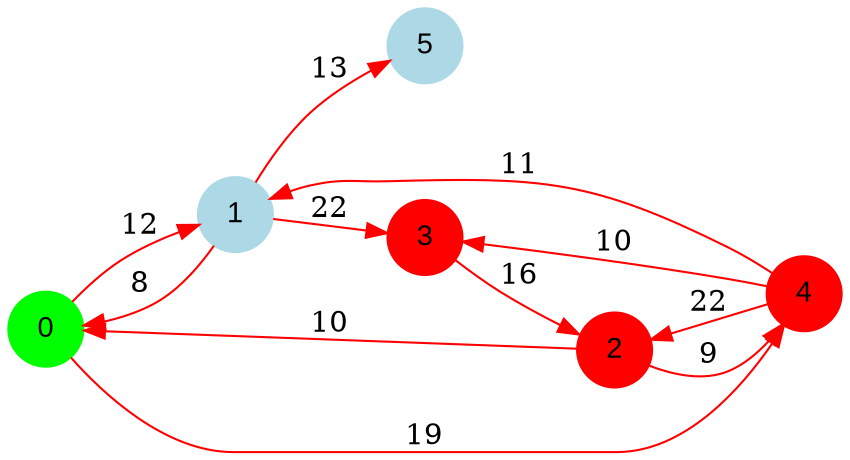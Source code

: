 digraph graphe {
rankdir = LR;
edge [color=red];
0 [fontname="Arial", shape = circle, color=green, style=filled];
1 [fontname="Arial", shape = circle, color=lightblue, style=filled];
2 [fontname="Arial", shape = circle, color=red, style=filled];
3 [fontname="Arial", shape = circle, color=red, style=filled];
4 [fontname="Arial", shape = circle, color=red, style=filled];
5 [fontname="Arial", shape = circle, color=lightblue, style=filled];
	0 -> 1 [label = "12"];
	0 -> 4 [label = "19"];
	1 -> 0 [label = "8"];
	1 -> 3 [label = "22"];
	1 -> 5 [label = "13"];
	2 -> 0 [label = "10"];
	2 -> 4 [label = "9"];
	3 -> 2 [label = "16"];
	4 -> 1 [label = "11"];
	4 -> 2 [label = "22"];
	4 -> 3 [label = "10"];
}
